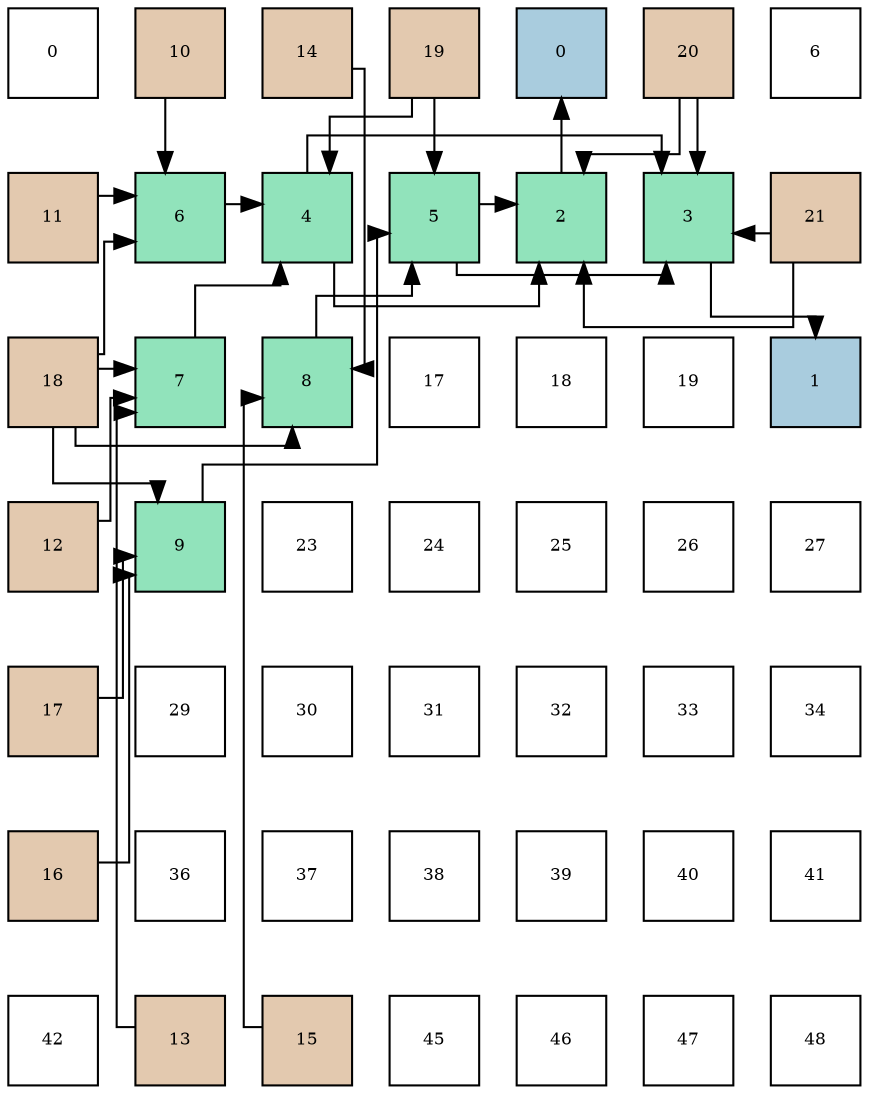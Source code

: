 digraph layout{
 rankdir=TB;
 splines=ortho;
 node [style=filled shape=square fixedsize=true width=0.6];
0[label="0", fontsize=8, fillcolor="#ffffff"];
1[label="10", fontsize=8, fillcolor="#e3c9af"];
2[label="14", fontsize=8, fillcolor="#e3c9af"];
3[label="19", fontsize=8, fillcolor="#e3c9af"];
4[label="0", fontsize=8, fillcolor="#a9ccde"];
5[label="20", fontsize=8, fillcolor="#e3c9af"];
6[label="6", fontsize=8, fillcolor="#ffffff"];
7[label="11", fontsize=8, fillcolor="#e3c9af"];
8[label="6", fontsize=8, fillcolor="#91e3bb"];
9[label="4", fontsize=8, fillcolor="#91e3bb"];
10[label="5", fontsize=8, fillcolor="#91e3bb"];
11[label="2", fontsize=8, fillcolor="#91e3bb"];
12[label="3", fontsize=8, fillcolor="#91e3bb"];
13[label="21", fontsize=8, fillcolor="#e3c9af"];
14[label="18", fontsize=8, fillcolor="#e3c9af"];
15[label="7", fontsize=8, fillcolor="#91e3bb"];
16[label="8", fontsize=8, fillcolor="#91e3bb"];
17[label="17", fontsize=8, fillcolor="#ffffff"];
18[label="18", fontsize=8, fillcolor="#ffffff"];
19[label="19", fontsize=8, fillcolor="#ffffff"];
20[label="1", fontsize=8, fillcolor="#a9ccde"];
21[label="12", fontsize=8, fillcolor="#e3c9af"];
22[label="9", fontsize=8, fillcolor="#91e3bb"];
23[label="23", fontsize=8, fillcolor="#ffffff"];
24[label="24", fontsize=8, fillcolor="#ffffff"];
25[label="25", fontsize=8, fillcolor="#ffffff"];
26[label="26", fontsize=8, fillcolor="#ffffff"];
27[label="27", fontsize=8, fillcolor="#ffffff"];
28[label="17", fontsize=8, fillcolor="#e3c9af"];
29[label="29", fontsize=8, fillcolor="#ffffff"];
30[label="30", fontsize=8, fillcolor="#ffffff"];
31[label="31", fontsize=8, fillcolor="#ffffff"];
32[label="32", fontsize=8, fillcolor="#ffffff"];
33[label="33", fontsize=8, fillcolor="#ffffff"];
34[label="34", fontsize=8, fillcolor="#ffffff"];
35[label="16", fontsize=8, fillcolor="#e3c9af"];
36[label="36", fontsize=8, fillcolor="#ffffff"];
37[label="37", fontsize=8, fillcolor="#ffffff"];
38[label="38", fontsize=8, fillcolor="#ffffff"];
39[label="39", fontsize=8, fillcolor="#ffffff"];
40[label="40", fontsize=8, fillcolor="#ffffff"];
41[label="41", fontsize=8, fillcolor="#ffffff"];
42[label="42", fontsize=8, fillcolor="#ffffff"];
43[label="13", fontsize=8, fillcolor="#e3c9af"];
44[label="15", fontsize=8, fillcolor="#e3c9af"];
45[label="45", fontsize=8, fillcolor="#ffffff"];
46[label="46", fontsize=8, fillcolor="#ffffff"];
47[label="47", fontsize=8, fillcolor="#ffffff"];
48[label="48", fontsize=8, fillcolor="#ffffff"];
edge [constraint=false, style=vis];11 -> 4;
12 -> 20;
9 -> 11;
9 -> 12;
10 -> 11;
10 -> 12;
8 -> 9;
15 -> 9;
16 -> 10;
22 -> 10;
1 -> 8;
7 -> 8;
21 -> 15;
43 -> 15;
2 -> 16;
44 -> 16;
35 -> 22;
28 -> 22;
14 -> 8;
14 -> 15;
14 -> 16;
14 -> 22;
3 -> 9;
3 -> 10;
5 -> 11;
5 -> 12;
13 -> 11;
13 -> 12;
edge [constraint=true, style=invis];
0 -> 7 -> 14 -> 21 -> 28 -> 35 -> 42;
1 -> 8 -> 15 -> 22 -> 29 -> 36 -> 43;
2 -> 9 -> 16 -> 23 -> 30 -> 37 -> 44;
3 -> 10 -> 17 -> 24 -> 31 -> 38 -> 45;
4 -> 11 -> 18 -> 25 -> 32 -> 39 -> 46;
5 -> 12 -> 19 -> 26 -> 33 -> 40 -> 47;
6 -> 13 -> 20 -> 27 -> 34 -> 41 -> 48;
rank = same {0 -> 1 -> 2 -> 3 -> 4 -> 5 -> 6};
rank = same {7 -> 8 -> 9 -> 10 -> 11 -> 12 -> 13};
rank = same {14 -> 15 -> 16 -> 17 -> 18 -> 19 -> 20};
rank = same {21 -> 22 -> 23 -> 24 -> 25 -> 26 -> 27};
rank = same {28 -> 29 -> 30 -> 31 -> 32 -> 33 -> 34};
rank = same {35 -> 36 -> 37 -> 38 -> 39 -> 40 -> 41};
rank = same {42 -> 43 -> 44 -> 45 -> 46 -> 47 -> 48};
}